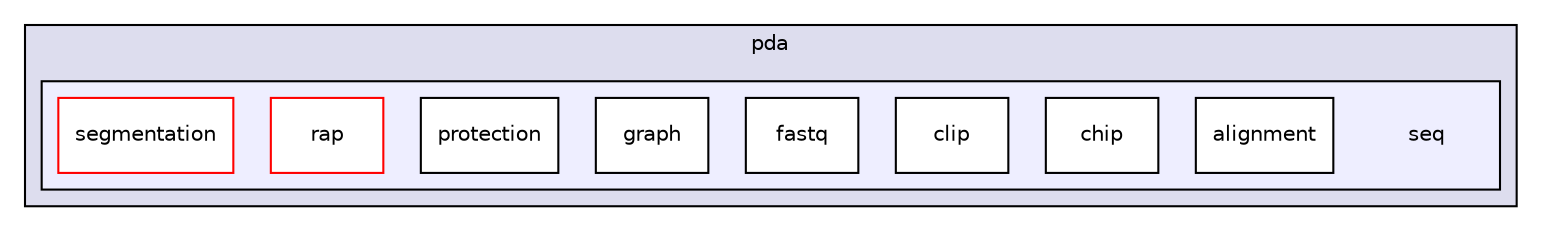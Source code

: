digraph "java/broad/pda/seq" {
  compound=true
  node [ fontsize="10", fontname="Helvetica"];
  edge [ labelfontsize="10", labelfontname="Helvetica"];
  subgraph clusterdir_8530d4a580cb4d50cf384308e0640be3 {
    graph [ bgcolor="#ddddee", pencolor="black", label="pda" fontname="Helvetica", fontsize="10", URL="dir_8530d4a580cb4d50cf384308e0640be3.html"]
  subgraph clusterdir_40e28ab81d2798526c2fdce0497e5b74 {
    graph [ bgcolor="#eeeeff", pencolor="black", label="" URL="dir_40e28ab81d2798526c2fdce0497e5b74.html"];
    dir_40e28ab81d2798526c2fdce0497e5b74 [shape=plaintext label="seq"];
    dir_194194916ca3888176d485aaa1c05d8f [shape=box label="alignment" color="black" fillcolor="white" style="filled" URL="dir_194194916ca3888176d485aaa1c05d8f.html"];
    dir_587e0bf4227fd168f92104bd8da43c6b [shape=box label="chip" color="black" fillcolor="white" style="filled" URL="dir_587e0bf4227fd168f92104bd8da43c6b.html"];
    dir_cd79c4ab3a2d632e307fccbea7aa4675 [shape=box label="clip" color="black" fillcolor="white" style="filled" URL="dir_cd79c4ab3a2d632e307fccbea7aa4675.html"];
    dir_84786e1bf270f3749f5e563102a9e6a1 [shape=box label="fastq" color="black" fillcolor="white" style="filled" URL="dir_84786e1bf270f3749f5e563102a9e6a1.html"];
    dir_d50e147c053c057a2d079a168614fab6 [shape=box label="graph" color="black" fillcolor="white" style="filled" URL="dir_d50e147c053c057a2d079a168614fab6.html"];
    dir_e560d196320df866bdac213bcf9c686e [shape=box label="protection" color="black" fillcolor="white" style="filled" URL="dir_e560d196320df866bdac213bcf9c686e.html"];
    dir_f319a9351526bf9df2b388f7d2ede6fa [shape=box label="rap" color="red" fillcolor="white" style="filled" URL="dir_f319a9351526bf9df2b388f7d2ede6fa.html"];
    dir_07f53aaccb63b7acbf71fb1fed3a7991 [shape=box label="segmentation" color="red" fillcolor="white" style="filled" URL="dir_07f53aaccb63b7acbf71fb1fed3a7991.html"];
  }
  }
}
